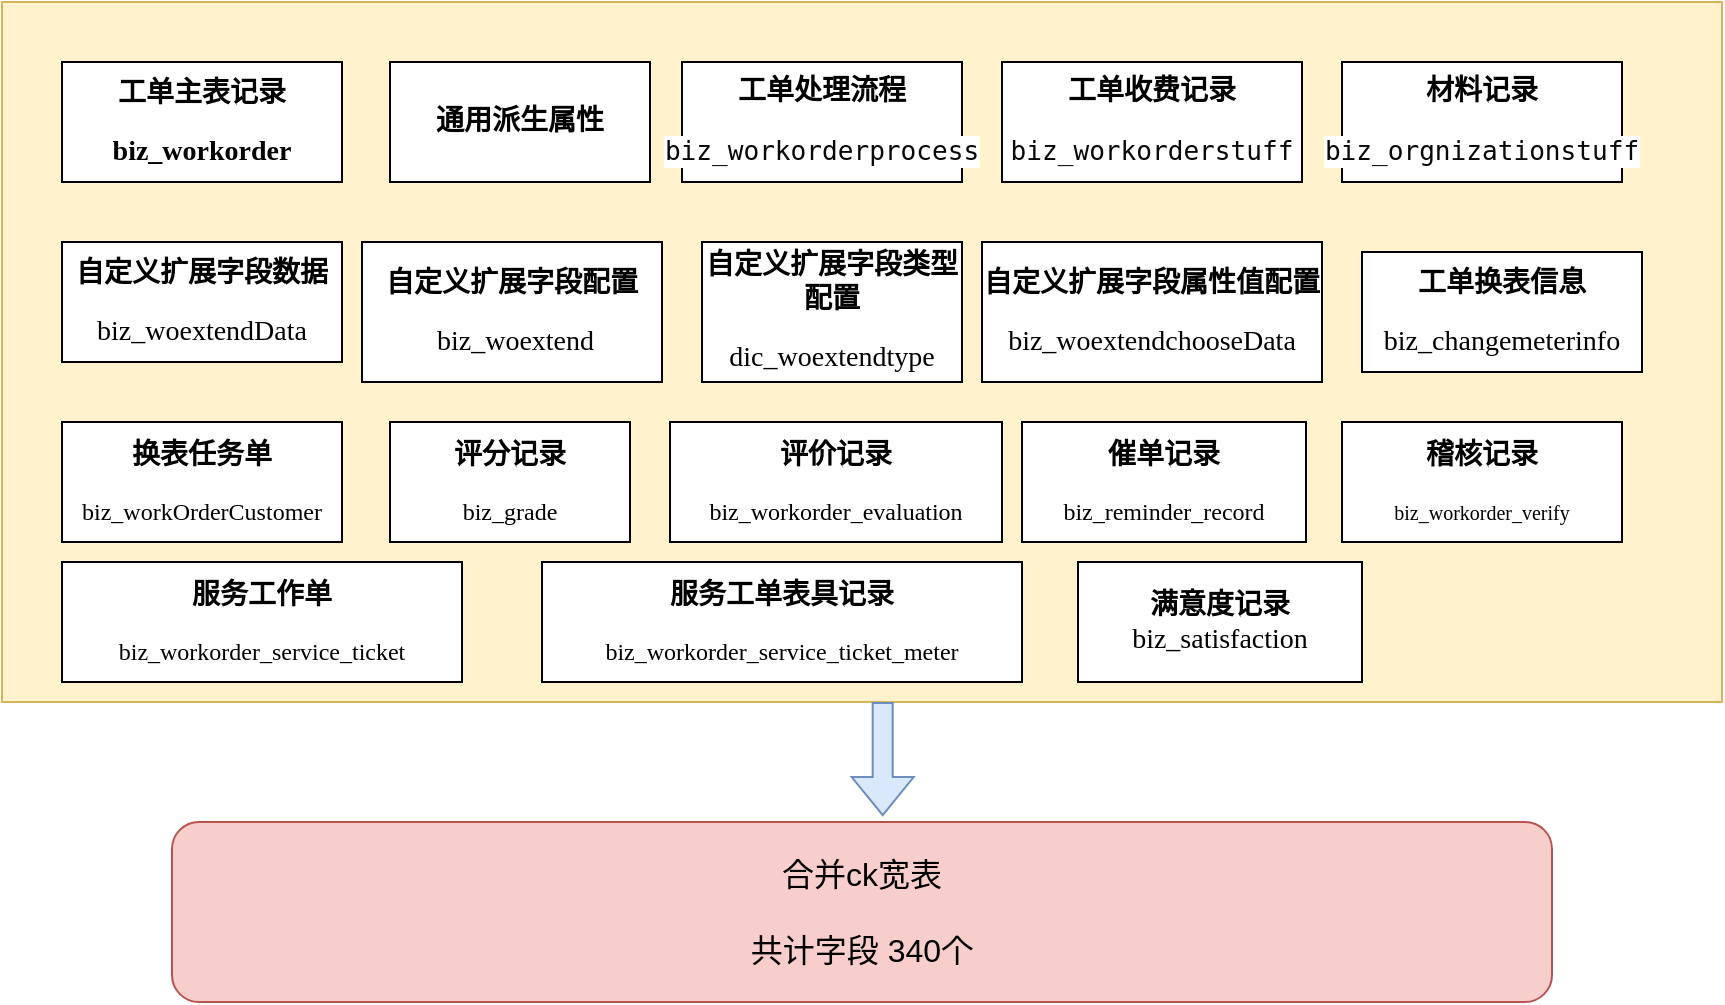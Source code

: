<mxfile version="24.6.4" type="github">
  <diagram id="prtHgNgQTEPvFCAcTncT" name="Page-1">
    <mxGraphModel dx="1235" dy="599" grid="1" gridSize="10" guides="1" tooltips="1" connect="1" arrows="1" fold="1" page="1" pageScale="1" pageWidth="827" pageHeight="1169" math="0" shadow="0">
      <root>
        <mxCell id="0" />
        <mxCell id="1" parent="0" />
        <mxCell id="y9uTINl0jOCVpc3KoF7h-16" value="" style="rounded=0;whiteSpace=wrap;html=1;fillColor=#fff2cc;strokeColor=#d6b656;" vertex="1" parent="1">
          <mxGeometry x="20" y="70" width="860" height="350" as="geometry" />
        </mxCell>
        <mxCell id="y9uTINl0jOCVpc3KoF7h-1" value="&lt;p class=&quot;MsoNormal&quot;&gt;&lt;b&gt;&lt;span style=&quot;font-family: 宋体; font-size: 10.5pt;&quot;&gt;工单主表&lt;/span&gt;&lt;/b&gt;&lt;b&gt;&lt;span style=&quot;font-family: 宋体; font-size: 10.5pt;&quot;&gt;记录&lt;/span&gt;&lt;/b&gt;&lt;/p&gt;&lt;p class=&quot;MsoNormal&quot;&gt;&lt;b&gt;&lt;span style=&quot;font-family: 宋体; font-size: 10.5pt;&quot;&gt;biz_workorder&lt;/span&gt;&lt;/b&gt;&lt;/p&gt;" style="rounded=0;whiteSpace=wrap;html=1;" vertex="1" parent="1">
          <mxGeometry x="50" y="100" width="140" height="60" as="geometry" />
        </mxCell>
        <mxCell id="y9uTINl0jOCVpc3KoF7h-2" value="&lt;p class=&quot;MsoNormal&quot;&gt;&lt;b&gt;&lt;span style=&quot;font-family: 宋体; font-size: 10.5pt;&quot;&gt;通用派生属性&lt;/span&gt;&lt;/b&gt;&lt;/p&gt;" style="rounded=0;whiteSpace=wrap;html=1;" vertex="1" parent="1">
          <mxGeometry x="214" y="100" width="130" height="60" as="geometry" />
        </mxCell>
        <mxCell id="y9uTINl0jOCVpc3KoF7h-3" value="&lt;p class=&quot;MsoNormal&quot;&gt;&lt;b&gt;&lt;span style=&quot;font-family: 宋体; font-size: 10.5pt;&quot;&gt;工单处理流程&lt;/span&gt;&lt;/b&gt;&lt;/p&gt;&lt;div style=&quot;background-color:#ffffff;color:#080808&quot;&gt;&lt;pre style=&quot;font-family:&#39;JetBrains Mono&#39;,monospace;font-size:9.8pt;&quot;&gt;biz_workorderprocess&lt;/pre&gt;&lt;/div&gt;" style="rounded=0;whiteSpace=wrap;html=1;" vertex="1" parent="1">
          <mxGeometry x="360" y="100" width="140" height="60" as="geometry" />
        </mxCell>
        <mxCell id="y9uTINl0jOCVpc3KoF7h-4" value="&lt;p class=&quot;MsoNormal&quot;&gt;&lt;b&gt;&lt;span style=&quot;font-family: 宋体; font-size: 10.5pt;&quot;&gt;工单收费记录&lt;/span&gt;&lt;/b&gt;&lt;/p&gt;&lt;div style=&quot;background-color:#ffffff;color:#080808&quot;&gt;&lt;pre style=&quot;font-family:&#39;JetBrains Mono&#39;,monospace;font-size:9.8pt;&quot;&gt;biz_workorderstuff&lt;/pre&gt;&lt;/div&gt;" style="rounded=0;whiteSpace=wrap;html=1;" vertex="1" parent="1">
          <mxGeometry x="520" y="100" width="150" height="60" as="geometry" />
        </mxCell>
        <mxCell id="y9uTINl0jOCVpc3KoF7h-5" value="&lt;p class=&quot;MsoNormal&quot;&gt;&lt;b&gt;&lt;span style=&quot;font-family: 宋体; font-size: 10.5pt;&quot;&gt;材料记录&lt;/span&gt;&lt;/b&gt;&lt;/p&gt;&lt;div style=&quot;background-color:#ffffff;color:#080808&quot;&gt;&lt;pre style=&quot;font-family:&#39;JetBrains Mono&#39;,monospace;font-size:9.8pt;&quot;&gt;biz_orgnizationstuff&lt;/pre&gt;&lt;/div&gt;" style="rounded=0;whiteSpace=wrap;html=1;" vertex="1" parent="1">
          <mxGeometry x="690" y="100" width="140" height="60" as="geometry" />
        </mxCell>
        <mxCell id="y9uTINl0jOCVpc3KoF7h-6" value="&lt;p class=&quot;MsoNormal&quot;&gt;&lt;b&gt;&lt;span style=&quot;font-family: 宋体; font-size: 10.5pt;&quot;&gt;自定义扩展字段数据&lt;/span&gt;&lt;/b&gt;&lt;/p&gt;&lt;p class=&quot;MsoNormal&quot;&gt;&lt;span style=&quot;font-family: 宋体; font-size: 10.5pt;&quot;&gt;&amp;nbsp;&lt;font face=&quot;宋体&quot;&gt;biz_woextendData&amp;nbsp;&lt;/font&gt;&lt;/span&gt;&lt;/p&gt;" style="rounded=0;whiteSpace=wrap;html=1;" vertex="1" parent="1">
          <mxGeometry x="50" y="190" width="140" height="60" as="geometry" />
        </mxCell>
        <mxCell id="y9uTINl0jOCVpc3KoF7h-7" value="&lt;p class=&quot;MsoNormal&quot;&gt;&lt;b&gt;&lt;span style=&quot;font-family: 宋体; font-size: 10.5pt;&quot;&gt;自定义扩展字段配置&lt;/span&gt;&lt;/b&gt;&lt;/p&gt;&lt;p style=&quot;vertical-align: middle;&quot; align=&quot;center&quot; class=&quot;MsoNormal&quot;&gt;&lt;span style=&quot;font-family: 宋体; font-size: 10.5pt;&quot;&gt;&amp;nbsp;&amp;nbsp;&lt;font face=&quot;宋体&quot;&gt;biz_woextend&amp;nbsp;&lt;/font&gt;&lt;/span&gt;&lt;span style=&quot;font-family: 宋体; font-size: 10.5pt;&quot;&gt;&lt;/span&gt;&lt;/p&gt;" style="rounded=0;whiteSpace=wrap;html=1;" vertex="1" parent="1">
          <mxGeometry x="200" y="190" width="150" height="70" as="geometry" />
        </mxCell>
        <mxCell id="y9uTINl0jOCVpc3KoF7h-8" value="&lt;p class=&quot;MsoNormal&quot;&gt;&lt;b&gt;&lt;span style=&quot;font-family: 宋体; font-size: 10.5pt;&quot;&gt;自定义扩展字段类型配置&lt;/span&gt;&lt;/b&gt;&lt;/p&gt;&lt;p class=&quot;MsoNormal&quot;&gt;&lt;span style=&quot;font-family: 宋体; font-size: 10.5pt;&quot;&gt;dic_woextendtype&lt;/span&gt;&lt;/p&gt;" style="rounded=0;whiteSpace=wrap;html=1;" vertex="1" parent="1">
          <mxGeometry x="370" y="190" width="130" height="70" as="geometry" />
        </mxCell>
        <mxCell id="y9uTINl0jOCVpc3KoF7h-9" value="&lt;p class=&quot;MsoNormal&quot;&gt;&lt;b&gt;&lt;span style=&quot;font-family: 宋体; font-size: 10.5pt;&quot;&gt;自定义扩展字段属性值配置&lt;/span&gt;&lt;/b&gt;&lt;/p&gt;&lt;p class=&quot;MsoNormal&quot;&gt;&lt;span style=&quot;font-family: 宋体; font-size: 10.5pt;&quot;&gt;biz_woextendchooseData&lt;/span&gt;&lt;/p&gt;" style="rounded=0;whiteSpace=wrap;html=1;" vertex="1" parent="1">
          <mxGeometry x="510" y="190" width="170" height="70" as="geometry" />
        </mxCell>
        <mxCell id="y9uTINl0jOCVpc3KoF7h-10" value="&lt;p class=&quot;MsoNormal&quot;&gt;&lt;b&gt;&lt;span style=&quot;font-family: 宋体; font-size: 10.5pt;&quot;&gt;工单换表信息&lt;/span&gt;&lt;/b&gt;&lt;/p&gt;&lt;p class=&quot;MsoNormal&quot;&gt;&lt;span style=&quot;mso-spacerun:&#39;yes&#39;;font-family:宋体;mso-ascii-font-family:Calibri;&lt;br/&gt;mso-hansi-font-family:Calibri;mso-bidi-font-family:&#39;Times New Roman&#39;;font-size:10.5pt;&lt;br/&gt;mso-font-kerning:1.0pt;&quot;&gt;&lt;font face=&quot;Calibri&quot;&gt;biz_changemeterinfo&lt;/font&gt;&lt;/span&gt;&lt;/p&gt;" style="rounded=0;whiteSpace=wrap;html=1;" vertex="1" parent="1">
          <mxGeometry x="700" y="195" width="140" height="60" as="geometry" />
        </mxCell>
        <mxCell id="y9uTINl0jOCVpc3KoF7h-11" value="&lt;p class=&quot;MsoNormal&quot;&gt;&lt;b&gt;&lt;span style=&quot;font-family: 宋体; font-size: 10.5pt;&quot;&gt;换表任务单&lt;/span&gt;&lt;/b&gt;&lt;/p&gt;&lt;p class=&quot;MsoNormal&quot;&gt;&lt;font style=&quot;font-size: 12px;&quot; face=&quot;宋体&quot;&gt;biz_workOrderCustomer&lt;/font&gt;&lt;br&gt;&lt;/p&gt;" style="rounded=0;whiteSpace=wrap;html=1;" vertex="1" parent="1">
          <mxGeometry x="50" y="280" width="140" height="60" as="geometry" />
        </mxCell>
        <mxCell id="y9uTINl0jOCVpc3KoF7h-12" value="&lt;p class=&quot;MsoNormal&quot;&gt;&lt;b&gt;&lt;span style=&quot;font-family: 宋体; font-size: 10.5pt;&quot;&gt;评分记录&lt;/span&gt;&lt;/b&gt;&lt;/p&gt;&lt;p class=&quot;MsoNormal&quot;&gt;&lt;font style=&quot;font-size: 12px;&quot; face=&quot;宋体&quot;&gt;biz_grade&lt;/font&gt;&lt;br&gt;&lt;/p&gt;" style="rounded=0;whiteSpace=wrap;html=1;" vertex="1" parent="1">
          <mxGeometry x="214" y="280" width="120" height="60" as="geometry" />
        </mxCell>
        <mxCell id="y9uTINl0jOCVpc3KoF7h-13" value="&lt;p class=&quot;MsoNormal&quot;&gt;&lt;b&gt;&lt;span style=&quot;font-family: 宋体; font-size: 10.5pt;&quot;&gt;评价记录&lt;/span&gt;&lt;/b&gt;&lt;/p&gt;&lt;p class=&quot;MsoNormal&quot;&gt;&lt;font face=&quot;宋体&quot;&gt;&lt;span style=&quot;&quot;&gt;biz_workorder_evaluation&lt;/span&gt;&lt;/font&gt;&lt;br&gt;&lt;/p&gt;" style="rounded=0;whiteSpace=wrap;html=1;" vertex="1" parent="1">
          <mxGeometry x="354" y="280" width="166" height="60" as="geometry" />
        </mxCell>
        <mxCell id="y9uTINl0jOCVpc3KoF7h-14" value="&lt;p class=&quot;MsoNormal&quot;&gt;&lt;b&gt;&lt;span style=&quot;font-family: 宋体; font-size: 10.5pt;&quot;&gt;催单记录&lt;/span&gt;&lt;/b&gt;&lt;/p&gt;&lt;p class=&quot;MsoNormal&quot;&gt;&lt;font style=&quot;font-size: 12px;&quot; face=&quot;宋体&quot;&gt;biz_reminder_record&lt;/font&gt;&lt;br&gt;&lt;/p&gt;" style="rounded=0;whiteSpace=wrap;html=1;" vertex="1" parent="1">
          <mxGeometry x="530" y="280" width="142" height="60" as="geometry" />
        </mxCell>
        <mxCell id="y9uTINl0jOCVpc3KoF7h-15" value="&lt;p class=&quot;MsoNormal&quot;&gt;&lt;b&gt;&lt;span style=&quot;font-family: 宋体; font-size: 10.5pt;&quot;&gt;稽核记录&lt;/span&gt;&lt;/b&gt;&lt;/p&gt;&lt;p class=&quot;MsoNormal&quot;&gt;&lt;font size=&quot;1&quot; face=&quot;宋体&quot;&gt;biz_workorder_verify&lt;/font&gt;&lt;br&gt;&lt;/p&gt;" style="rounded=0;whiteSpace=wrap;html=1;" vertex="1" parent="1">
          <mxGeometry x="690" y="280" width="140" height="60" as="geometry" />
        </mxCell>
        <mxCell id="y9uTINl0jOCVpc3KoF7h-18" value="&lt;font style=&quot;font-size: 16px;&quot;&gt;合并ck宽表&lt;/font&gt;&lt;div&gt;&lt;font style=&quot;font-size: 16px;&quot;&gt;&lt;br&gt;&lt;/font&gt;&lt;/div&gt;&lt;div&gt;&lt;font style=&quot;font-size: 16px;&quot;&gt;共计字段 340个&lt;/font&gt;&lt;/div&gt;" style="rounded=1;whiteSpace=wrap;html=1;fillColor=#f8cecc;strokeColor=#b85450;" vertex="1" parent="1">
          <mxGeometry x="105" y="480" width="690" height="90" as="geometry" />
        </mxCell>
        <mxCell id="y9uTINl0jOCVpc3KoF7h-21" style="edgeStyle=orthogonalEdgeStyle;rounded=0;orthogonalLoop=1;jettySize=auto;html=1;entryX=0.515;entryY=-0.033;entryDx=0;entryDy=0;entryPerimeter=0;shape=flexArrow;fillColor=#dae8fc;strokeColor=#6c8ebf;" edge="1" parent="1" source="y9uTINl0jOCVpc3KoF7h-16" target="y9uTINl0jOCVpc3KoF7h-18">
          <mxGeometry relative="1" as="geometry">
            <Array as="points">
              <mxPoint x="460" y="420" />
              <mxPoint x="460" y="420" />
            </Array>
          </mxGeometry>
        </mxCell>
        <mxCell id="y9uTINl0jOCVpc3KoF7h-23" value="&lt;p class=&quot;MsoNormal&quot;&gt;&lt;b&gt;&lt;span style=&quot;font-family: 宋体; font-size: 10.5pt;&quot;&gt;服务工作单&lt;/span&gt;&lt;/b&gt;&lt;/p&gt;&lt;p class=&quot;MsoNormal&quot;&gt;&lt;font face=&quot;宋体&quot;&gt;biz_workorder_service_ticket&lt;/font&gt;&lt;br&gt;&lt;/p&gt;" style="rounded=0;whiteSpace=wrap;html=1;" vertex="1" parent="1">
          <mxGeometry x="50" y="350" width="200" height="60" as="geometry" />
        </mxCell>
        <mxCell id="y9uTINl0jOCVpc3KoF7h-24" value="&lt;p class=&quot;MsoNormal&quot;&gt;&lt;b&gt;&lt;span style=&quot;font-family: 宋体; font-size: 10.5pt;&quot;&gt;服务工单表具记录&lt;/span&gt;&lt;/b&gt;&lt;/p&gt;&lt;p class=&quot;MsoNormal&quot;&gt;&lt;font face=&quot;宋体&quot;&gt;biz_workorder_service_ticket_meter&lt;/font&gt;&lt;br&gt;&lt;/p&gt;" style="rounded=0;whiteSpace=wrap;html=1;" vertex="1" parent="1">
          <mxGeometry x="290" y="350" width="240" height="60" as="geometry" />
        </mxCell>
        <mxCell id="y9uTINl0jOCVpc3KoF7h-25" value="&lt;p class=&quot;MsoNormal&quot;&gt;&lt;b&gt;&lt;span style=&quot;font-family: 宋体; font-size: 10.5pt;&quot;&gt;满意度记录&lt;/span&gt;&lt;/b&gt;&lt;span style=&quot;font-family: Calibri; font-size: 10.5pt; background-color: initial;&quot;&gt;biz_satisfaction&lt;/span&gt;&lt;/p&gt;" style="rounded=0;whiteSpace=wrap;html=1;" vertex="1" parent="1">
          <mxGeometry x="558" y="350" width="142" height="60" as="geometry" />
        </mxCell>
      </root>
    </mxGraphModel>
  </diagram>
</mxfile>
